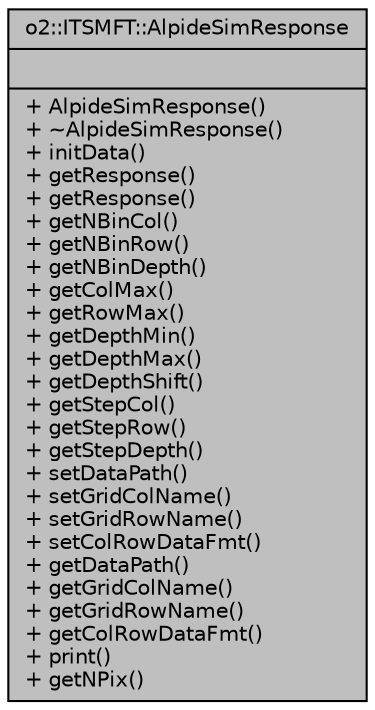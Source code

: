 digraph "o2::ITSMFT::AlpideSimResponse"
{
 // INTERACTIVE_SVG=YES
  bgcolor="transparent";
  edge [fontname="Helvetica",fontsize="10",labelfontname="Helvetica",labelfontsize="10"];
  node [fontname="Helvetica",fontsize="10",shape=record];
  Node1 [label="{o2::ITSMFT::AlpideSimResponse\n||+ AlpideSimResponse()\l+ ~AlpideSimResponse()\l+ initData()\l+ getResponse()\l+ getResponse()\l+ getNBinCol()\l+ getNBinRow()\l+ getNBinDepth()\l+ getColMax()\l+ getRowMax()\l+ getDepthMin()\l+ getDepthMax()\l+ getDepthShift()\l+ getStepCol()\l+ getStepRow()\l+ getStepDepth()\l+ setDataPath()\l+ setGridColName()\l+ setGridRowName()\l+ setColRowDataFmt()\l+ getDataPath()\l+ getGridColName()\l+ getGridRowName()\l+ getColRowDataFmt()\l+ print()\l+ getNPix()\l}",height=0.2,width=0.4,color="black", fillcolor="grey75", style="filled" fontcolor="black"];
}
